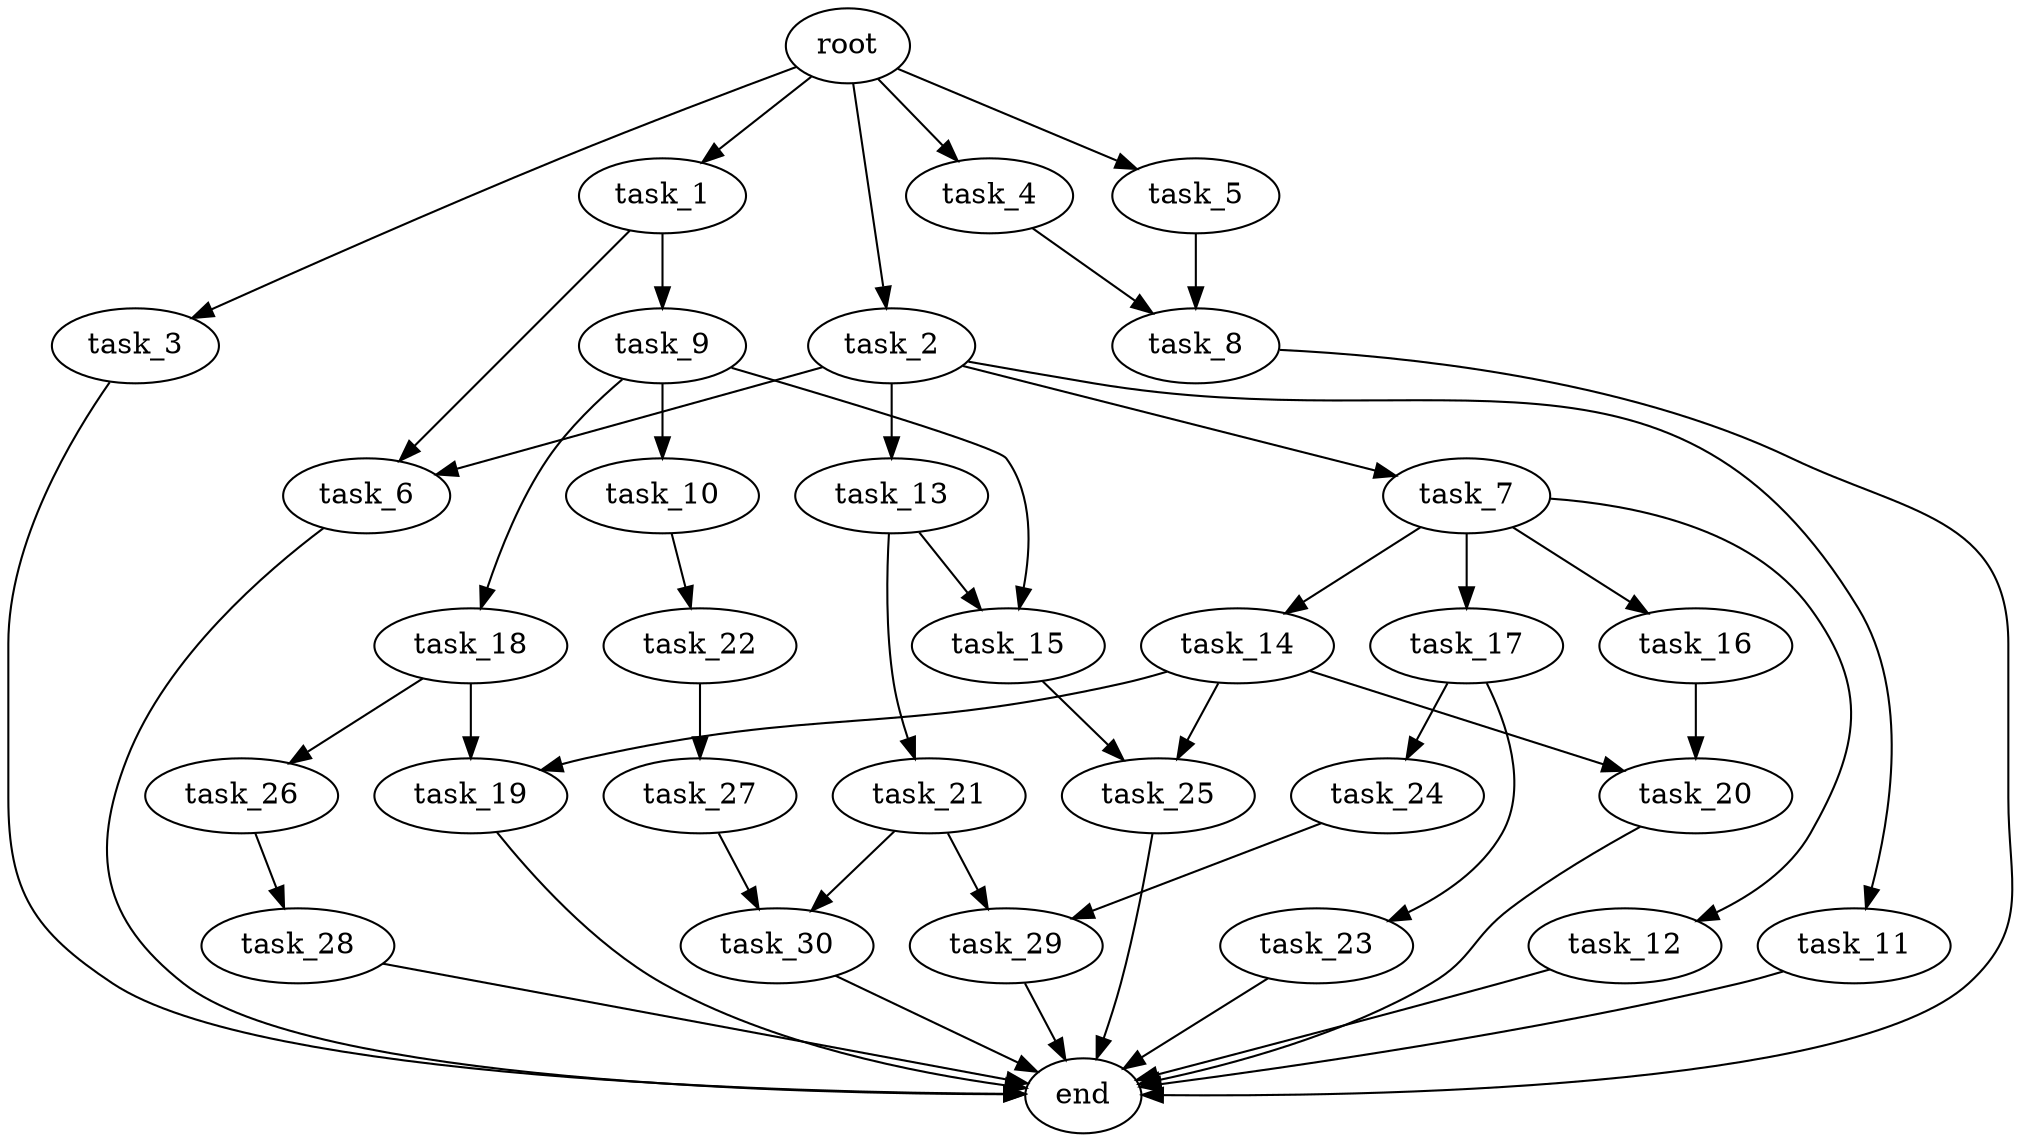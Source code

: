 digraph G {
  root [size="0.000000e+00"];
  task_1 [size="4.906019e+10"];
  task_2 [size="5.727197e+10"];
  task_3 [size="3.581498e+10"];
  task_4 [size="7.840530e+10"];
  task_5 [size="3.179272e+10"];
  task_6 [size="2.200400e+10"];
  task_7 [size="1.839507e+10"];
  task_8 [size="6.826965e+09"];
  task_9 [size="5.051898e+10"];
  task_10 [size="4.159897e+10"];
  task_11 [size="5.370822e+10"];
  task_12 [size="9.203636e+09"];
  task_13 [size="2.212760e+10"];
  task_14 [size="2.134325e+10"];
  task_15 [size="3.319503e+10"];
  task_16 [size="3.608617e+10"];
  task_17 [size="2.185234e+10"];
  task_18 [size="7.526804e+10"];
  task_19 [size="5.305458e+10"];
  task_20 [size="9.966314e+10"];
  task_21 [size="8.237060e+10"];
  task_22 [size="9.811351e+10"];
  task_23 [size="8.902816e+08"];
  task_24 [size="6.689716e+10"];
  task_25 [size="4.457227e+10"];
  task_26 [size="9.045060e+10"];
  task_27 [size="6.137397e+10"];
  task_28 [size="6.211696e+10"];
  task_29 [size="9.589009e+10"];
  task_30 [size="6.825831e+10"];
  end [size="0.000000e+00"];

  root -> task_1 [size="1.000000e-12"];
  root -> task_2 [size="1.000000e-12"];
  root -> task_3 [size="1.000000e-12"];
  root -> task_4 [size="1.000000e-12"];
  root -> task_5 [size="1.000000e-12"];
  task_1 -> task_6 [size="1.100200e+08"];
  task_1 -> task_9 [size="5.051898e+08"];
  task_2 -> task_6 [size="1.100200e+08"];
  task_2 -> task_7 [size="1.839507e+08"];
  task_2 -> task_11 [size="5.370822e+08"];
  task_2 -> task_13 [size="2.212760e+08"];
  task_3 -> end [size="1.000000e-12"];
  task_4 -> task_8 [size="3.413483e+07"];
  task_5 -> task_8 [size="3.413483e+07"];
  task_6 -> end [size="1.000000e-12"];
  task_7 -> task_12 [size="9.203636e+07"];
  task_7 -> task_14 [size="2.134325e+08"];
  task_7 -> task_16 [size="3.608617e+08"];
  task_7 -> task_17 [size="2.185234e+08"];
  task_8 -> end [size="1.000000e-12"];
  task_9 -> task_10 [size="4.159897e+08"];
  task_9 -> task_15 [size="1.659752e+08"];
  task_9 -> task_18 [size="7.526804e+08"];
  task_10 -> task_22 [size="9.811351e+08"];
  task_11 -> end [size="1.000000e-12"];
  task_12 -> end [size="1.000000e-12"];
  task_13 -> task_15 [size="1.659752e+08"];
  task_13 -> task_21 [size="8.237060e+08"];
  task_14 -> task_19 [size="2.652729e+08"];
  task_14 -> task_20 [size="4.983157e+08"];
  task_14 -> task_25 [size="2.228613e+08"];
  task_15 -> task_25 [size="2.228613e+08"];
  task_16 -> task_20 [size="4.983157e+08"];
  task_17 -> task_23 [size="8.902816e+06"];
  task_17 -> task_24 [size="6.689716e+08"];
  task_18 -> task_19 [size="2.652729e+08"];
  task_18 -> task_26 [size="9.045060e+08"];
  task_19 -> end [size="1.000000e-12"];
  task_20 -> end [size="1.000000e-12"];
  task_21 -> task_29 [size="4.794505e+08"];
  task_21 -> task_30 [size="3.412916e+08"];
  task_22 -> task_27 [size="6.137397e+08"];
  task_23 -> end [size="1.000000e-12"];
  task_24 -> task_29 [size="4.794505e+08"];
  task_25 -> end [size="1.000000e-12"];
  task_26 -> task_28 [size="6.211696e+08"];
  task_27 -> task_30 [size="3.412916e+08"];
  task_28 -> end [size="1.000000e-12"];
  task_29 -> end [size="1.000000e-12"];
  task_30 -> end [size="1.000000e-12"];
}
